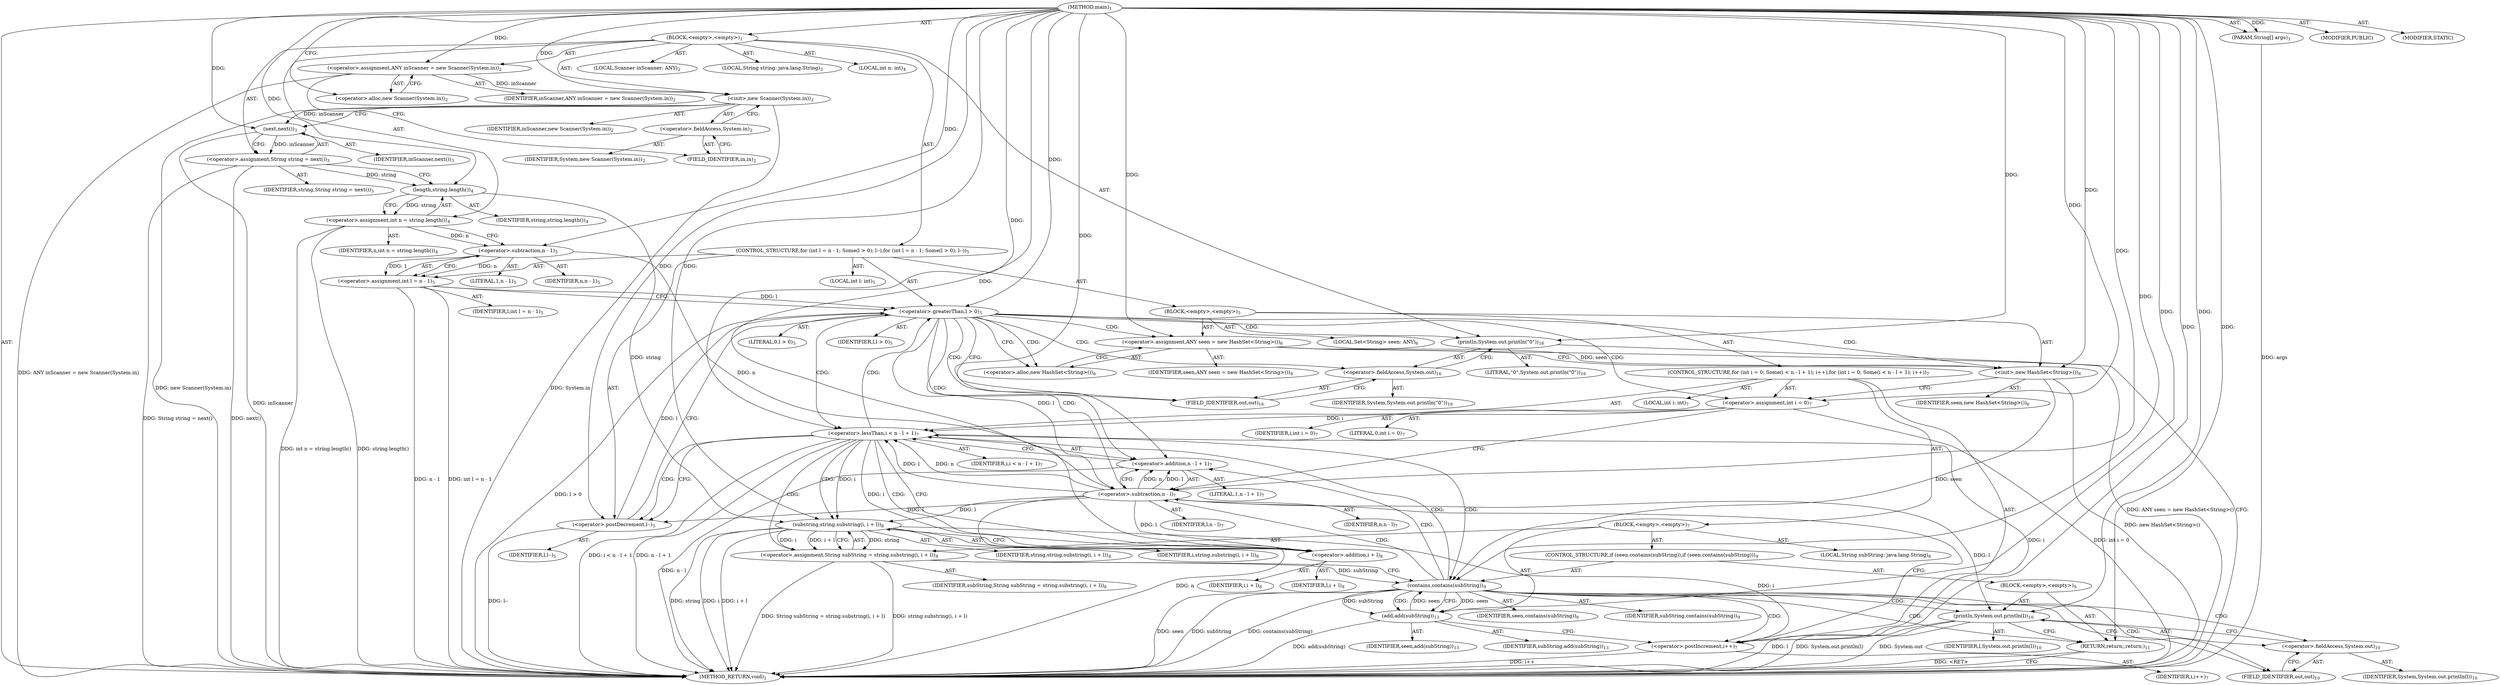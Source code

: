 digraph "main" {  
"21" [label = <(METHOD,main)<SUB>1</SUB>> ]
"22" [label = <(PARAM,String[] args)<SUB>1</SUB>> ]
"23" [label = <(BLOCK,&lt;empty&gt;,&lt;empty&gt;)<SUB>1</SUB>> ]
"4" [label = <(LOCAL,Scanner inScanner: ANY)<SUB>2</SUB>> ]
"24" [label = <(&lt;operator&gt;.assignment,ANY inScanner = new Scanner(System.in))<SUB>2</SUB>> ]
"25" [label = <(IDENTIFIER,inScanner,ANY inScanner = new Scanner(System.in))<SUB>2</SUB>> ]
"26" [label = <(&lt;operator&gt;.alloc,new Scanner(System.in))<SUB>2</SUB>> ]
"27" [label = <(&lt;init&gt;,new Scanner(System.in))<SUB>2</SUB>> ]
"3" [label = <(IDENTIFIER,inScanner,new Scanner(System.in))<SUB>2</SUB>> ]
"28" [label = <(&lt;operator&gt;.fieldAccess,System.in)<SUB>2</SUB>> ]
"29" [label = <(IDENTIFIER,System,new Scanner(System.in))<SUB>2</SUB>> ]
"30" [label = <(FIELD_IDENTIFIER,in,in)<SUB>2</SUB>> ]
"31" [label = <(LOCAL,String string: java.lang.String)<SUB>3</SUB>> ]
"32" [label = <(&lt;operator&gt;.assignment,String string = next())<SUB>3</SUB>> ]
"33" [label = <(IDENTIFIER,string,String string = next())<SUB>3</SUB>> ]
"34" [label = <(next,next())<SUB>3</SUB>> ]
"35" [label = <(IDENTIFIER,inScanner,next())<SUB>3</SUB>> ]
"36" [label = <(LOCAL,int n: int)<SUB>4</SUB>> ]
"37" [label = <(&lt;operator&gt;.assignment,int n = string.length())<SUB>4</SUB>> ]
"38" [label = <(IDENTIFIER,n,int n = string.length())<SUB>4</SUB>> ]
"39" [label = <(length,string.length())<SUB>4</SUB>> ]
"40" [label = <(IDENTIFIER,string,string.length())<SUB>4</SUB>> ]
"41" [label = <(CONTROL_STRUCTURE,for (int l = n - 1; Some(l &gt; 0); l--),for (int l = n - 1; Some(l &gt; 0); l--))<SUB>5</SUB>> ]
"42" [label = <(LOCAL,int l: int)<SUB>5</SUB>> ]
"43" [label = <(&lt;operator&gt;.assignment,int l = n - 1)<SUB>5</SUB>> ]
"44" [label = <(IDENTIFIER,l,int l = n - 1)<SUB>5</SUB>> ]
"45" [label = <(&lt;operator&gt;.subtraction,n - 1)<SUB>5</SUB>> ]
"46" [label = <(IDENTIFIER,n,n - 1)<SUB>5</SUB>> ]
"47" [label = <(LITERAL,1,n - 1)<SUB>5</SUB>> ]
"48" [label = <(&lt;operator&gt;.greaterThan,l &gt; 0)<SUB>5</SUB>> ]
"49" [label = <(IDENTIFIER,l,l &gt; 0)<SUB>5</SUB>> ]
"50" [label = <(LITERAL,0,l &gt; 0)<SUB>5</SUB>> ]
"51" [label = <(&lt;operator&gt;.postDecrement,l--)<SUB>5</SUB>> ]
"52" [label = <(IDENTIFIER,l,l--)<SUB>5</SUB>> ]
"53" [label = <(BLOCK,&lt;empty&gt;,&lt;empty&gt;)<SUB>5</SUB>> ]
"6" [label = <(LOCAL,Set&lt;String&gt; seen: ANY)<SUB>6</SUB>> ]
"54" [label = <(&lt;operator&gt;.assignment,ANY seen = new HashSet&lt;String&gt;())<SUB>6</SUB>> ]
"55" [label = <(IDENTIFIER,seen,ANY seen = new HashSet&lt;String&gt;())<SUB>6</SUB>> ]
"56" [label = <(&lt;operator&gt;.alloc,new HashSet&lt;String&gt;())<SUB>6</SUB>> ]
"57" [label = <(&lt;init&gt;,new HashSet&lt;String&gt;())<SUB>6</SUB>> ]
"5" [label = <(IDENTIFIER,seen,new HashSet&lt;String&gt;())<SUB>6</SUB>> ]
"58" [label = <(CONTROL_STRUCTURE,for (int i = 0; Some(i &lt; n - l + 1); i++),for (int i = 0; Some(i &lt; n - l + 1); i++))<SUB>7</SUB>> ]
"59" [label = <(LOCAL,int i: int)<SUB>7</SUB>> ]
"60" [label = <(&lt;operator&gt;.assignment,int i = 0)<SUB>7</SUB>> ]
"61" [label = <(IDENTIFIER,i,int i = 0)<SUB>7</SUB>> ]
"62" [label = <(LITERAL,0,int i = 0)<SUB>7</SUB>> ]
"63" [label = <(&lt;operator&gt;.lessThan,i &lt; n - l + 1)<SUB>7</SUB>> ]
"64" [label = <(IDENTIFIER,i,i &lt; n - l + 1)<SUB>7</SUB>> ]
"65" [label = <(&lt;operator&gt;.addition,n - l + 1)<SUB>7</SUB>> ]
"66" [label = <(&lt;operator&gt;.subtraction,n - l)<SUB>7</SUB>> ]
"67" [label = <(IDENTIFIER,n,n - l)<SUB>7</SUB>> ]
"68" [label = <(IDENTIFIER,l,n - l)<SUB>7</SUB>> ]
"69" [label = <(LITERAL,1,n - l + 1)<SUB>7</SUB>> ]
"70" [label = <(&lt;operator&gt;.postIncrement,i++)<SUB>7</SUB>> ]
"71" [label = <(IDENTIFIER,i,i++)<SUB>7</SUB>> ]
"72" [label = <(BLOCK,&lt;empty&gt;,&lt;empty&gt;)<SUB>7</SUB>> ]
"73" [label = <(LOCAL,String subString: java.lang.String)<SUB>8</SUB>> ]
"74" [label = <(&lt;operator&gt;.assignment,String subString = string.substring(i, i + l))<SUB>8</SUB>> ]
"75" [label = <(IDENTIFIER,subString,String subString = string.substring(i, i + l))<SUB>8</SUB>> ]
"76" [label = <(substring,string.substring(i, i + l))<SUB>8</SUB>> ]
"77" [label = <(IDENTIFIER,string,string.substring(i, i + l))<SUB>8</SUB>> ]
"78" [label = <(IDENTIFIER,i,string.substring(i, i + l))<SUB>8</SUB>> ]
"79" [label = <(&lt;operator&gt;.addition,i + l)<SUB>8</SUB>> ]
"80" [label = <(IDENTIFIER,i,i + l)<SUB>8</SUB>> ]
"81" [label = <(IDENTIFIER,l,i + l)<SUB>8</SUB>> ]
"82" [label = <(CONTROL_STRUCTURE,if (seen.contains(subString)),if (seen.contains(subString)))<SUB>9</SUB>> ]
"83" [label = <(contains,contains(subString))<SUB>9</SUB>> ]
"84" [label = <(IDENTIFIER,seen,contains(subString))<SUB>9</SUB>> ]
"85" [label = <(IDENTIFIER,subString,contains(subString))<SUB>9</SUB>> ]
"86" [label = <(BLOCK,&lt;empty&gt;,&lt;empty&gt;)<SUB>9</SUB>> ]
"87" [label = <(println,System.out.println(l))<SUB>10</SUB>> ]
"88" [label = <(&lt;operator&gt;.fieldAccess,System.out)<SUB>10</SUB>> ]
"89" [label = <(IDENTIFIER,System,System.out.println(l))<SUB>10</SUB>> ]
"90" [label = <(FIELD_IDENTIFIER,out,out)<SUB>10</SUB>> ]
"91" [label = <(IDENTIFIER,l,System.out.println(l))<SUB>10</SUB>> ]
"92" [label = <(RETURN,return;,return;)<SUB>11</SUB>> ]
"93" [label = <(add,add(subString))<SUB>13</SUB>> ]
"94" [label = <(IDENTIFIER,seen,add(subString))<SUB>13</SUB>> ]
"95" [label = <(IDENTIFIER,subString,add(subString))<SUB>13</SUB>> ]
"96" [label = <(println,System.out.println(&quot;0&quot;))<SUB>16</SUB>> ]
"97" [label = <(&lt;operator&gt;.fieldAccess,System.out)<SUB>16</SUB>> ]
"98" [label = <(IDENTIFIER,System,System.out.println(&quot;0&quot;))<SUB>16</SUB>> ]
"99" [label = <(FIELD_IDENTIFIER,out,out)<SUB>16</SUB>> ]
"100" [label = <(LITERAL,&quot;0&quot;,System.out.println(&quot;0&quot;))<SUB>16</SUB>> ]
"101" [label = <(MODIFIER,PUBLIC)> ]
"102" [label = <(MODIFIER,STATIC)> ]
"103" [label = <(METHOD_RETURN,void)<SUB>1</SUB>> ]
  "21" -> "22"  [ label = "AST: "] 
  "21" -> "23"  [ label = "AST: "] 
  "21" -> "101"  [ label = "AST: "] 
  "21" -> "102"  [ label = "AST: "] 
  "21" -> "103"  [ label = "AST: "] 
  "23" -> "4"  [ label = "AST: "] 
  "23" -> "24"  [ label = "AST: "] 
  "23" -> "27"  [ label = "AST: "] 
  "23" -> "31"  [ label = "AST: "] 
  "23" -> "32"  [ label = "AST: "] 
  "23" -> "36"  [ label = "AST: "] 
  "23" -> "37"  [ label = "AST: "] 
  "23" -> "41"  [ label = "AST: "] 
  "23" -> "96"  [ label = "AST: "] 
  "24" -> "25"  [ label = "AST: "] 
  "24" -> "26"  [ label = "AST: "] 
  "27" -> "3"  [ label = "AST: "] 
  "27" -> "28"  [ label = "AST: "] 
  "28" -> "29"  [ label = "AST: "] 
  "28" -> "30"  [ label = "AST: "] 
  "32" -> "33"  [ label = "AST: "] 
  "32" -> "34"  [ label = "AST: "] 
  "34" -> "35"  [ label = "AST: "] 
  "37" -> "38"  [ label = "AST: "] 
  "37" -> "39"  [ label = "AST: "] 
  "39" -> "40"  [ label = "AST: "] 
  "41" -> "42"  [ label = "AST: "] 
  "41" -> "43"  [ label = "AST: "] 
  "41" -> "48"  [ label = "AST: "] 
  "41" -> "51"  [ label = "AST: "] 
  "41" -> "53"  [ label = "AST: "] 
  "43" -> "44"  [ label = "AST: "] 
  "43" -> "45"  [ label = "AST: "] 
  "45" -> "46"  [ label = "AST: "] 
  "45" -> "47"  [ label = "AST: "] 
  "48" -> "49"  [ label = "AST: "] 
  "48" -> "50"  [ label = "AST: "] 
  "51" -> "52"  [ label = "AST: "] 
  "53" -> "6"  [ label = "AST: "] 
  "53" -> "54"  [ label = "AST: "] 
  "53" -> "57"  [ label = "AST: "] 
  "53" -> "58"  [ label = "AST: "] 
  "54" -> "55"  [ label = "AST: "] 
  "54" -> "56"  [ label = "AST: "] 
  "57" -> "5"  [ label = "AST: "] 
  "58" -> "59"  [ label = "AST: "] 
  "58" -> "60"  [ label = "AST: "] 
  "58" -> "63"  [ label = "AST: "] 
  "58" -> "70"  [ label = "AST: "] 
  "58" -> "72"  [ label = "AST: "] 
  "60" -> "61"  [ label = "AST: "] 
  "60" -> "62"  [ label = "AST: "] 
  "63" -> "64"  [ label = "AST: "] 
  "63" -> "65"  [ label = "AST: "] 
  "65" -> "66"  [ label = "AST: "] 
  "65" -> "69"  [ label = "AST: "] 
  "66" -> "67"  [ label = "AST: "] 
  "66" -> "68"  [ label = "AST: "] 
  "70" -> "71"  [ label = "AST: "] 
  "72" -> "73"  [ label = "AST: "] 
  "72" -> "74"  [ label = "AST: "] 
  "72" -> "82"  [ label = "AST: "] 
  "72" -> "93"  [ label = "AST: "] 
  "74" -> "75"  [ label = "AST: "] 
  "74" -> "76"  [ label = "AST: "] 
  "76" -> "77"  [ label = "AST: "] 
  "76" -> "78"  [ label = "AST: "] 
  "76" -> "79"  [ label = "AST: "] 
  "79" -> "80"  [ label = "AST: "] 
  "79" -> "81"  [ label = "AST: "] 
  "82" -> "83"  [ label = "AST: "] 
  "82" -> "86"  [ label = "AST: "] 
  "83" -> "84"  [ label = "AST: "] 
  "83" -> "85"  [ label = "AST: "] 
  "86" -> "87"  [ label = "AST: "] 
  "86" -> "92"  [ label = "AST: "] 
  "87" -> "88"  [ label = "AST: "] 
  "87" -> "91"  [ label = "AST: "] 
  "88" -> "89"  [ label = "AST: "] 
  "88" -> "90"  [ label = "AST: "] 
  "93" -> "94"  [ label = "AST: "] 
  "93" -> "95"  [ label = "AST: "] 
  "96" -> "97"  [ label = "AST: "] 
  "96" -> "100"  [ label = "AST: "] 
  "97" -> "98"  [ label = "AST: "] 
  "97" -> "99"  [ label = "AST: "] 
  "24" -> "30"  [ label = "CFG: "] 
  "27" -> "34"  [ label = "CFG: "] 
  "32" -> "39"  [ label = "CFG: "] 
  "37" -> "45"  [ label = "CFG: "] 
  "96" -> "103"  [ label = "CFG: "] 
  "26" -> "24"  [ label = "CFG: "] 
  "28" -> "27"  [ label = "CFG: "] 
  "34" -> "32"  [ label = "CFG: "] 
  "39" -> "37"  [ label = "CFG: "] 
  "43" -> "48"  [ label = "CFG: "] 
  "48" -> "56"  [ label = "CFG: "] 
  "48" -> "99"  [ label = "CFG: "] 
  "51" -> "48"  [ label = "CFG: "] 
  "97" -> "96"  [ label = "CFG: "] 
  "30" -> "28"  [ label = "CFG: "] 
  "45" -> "43"  [ label = "CFG: "] 
  "54" -> "57"  [ label = "CFG: "] 
  "57" -> "60"  [ label = "CFG: "] 
  "99" -> "97"  [ label = "CFG: "] 
  "56" -> "54"  [ label = "CFG: "] 
  "60" -> "66"  [ label = "CFG: "] 
  "63" -> "79"  [ label = "CFG: "] 
  "63" -> "51"  [ label = "CFG: "] 
  "70" -> "66"  [ label = "CFG: "] 
  "65" -> "63"  [ label = "CFG: "] 
  "74" -> "83"  [ label = "CFG: "] 
  "93" -> "70"  [ label = "CFG: "] 
  "66" -> "65"  [ label = "CFG: "] 
  "76" -> "74"  [ label = "CFG: "] 
  "83" -> "90"  [ label = "CFG: "] 
  "83" -> "93"  [ label = "CFG: "] 
  "79" -> "76"  [ label = "CFG: "] 
  "87" -> "92"  [ label = "CFG: "] 
  "92" -> "103"  [ label = "CFG: "] 
  "88" -> "87"  [ label = "CFG: "] 
  "90" -> "88"  [ label = "CFG: "] 
  "21" -> "26"  [ label = "CFG: "] 
  "92" -> "103"  [ label = "DDG: &lt;RET&gt;"] 
  "22" -> "103"  [ label = "DDG: args"] 
  "24" -> "103"  [ label = "DDG: ANY inScanner = new Scanner(System.in)"] 
  "27" -> "103"  [ label = "DDG: System.in"] 
  "27" -> "103"  [ label = "DDG: new Scanner(System.in)"] 
  "34" -> "103"  [ label = "DDG: inScanner"] 
  "32" -> "103"  [ label = "DDG: next()"] 
  "32" -> "103"  [ label = "DDG: String string = next()"] 
  "37" -> "103"  [ label = "DDG: string.length()"] 
  "37" -> "103"  [ label = "DDG: int n = string.length()"] 
  "43" -> "103"  [ label = "DDG: n - 1"] 
  "43" -> "103"  [ label = "DDG: int l = n - 1"] 
  "48" -> "103"  [ label = "DDG: l &gt; 0"] 
  "54" -> "103"  [ label = "DDG: ANY seen = new HashSet&lt;String&gt;()"] 
  "57" -> "103"  [ label = "DDG: new HashSet&lt;String&gt;()"] 
  "60" -> "103"  [ label = "DDG: int i = 0"] 
  "66" -> "103"  [ label = "DDG: n"] 
  "65" -> "103"  [ label = "DDG: n - l"] 
  "63" -> "103"  [ label = "DDG: n - l + 1"] 
  "63" -> "103"  [ label = "DDG: i &lt; n - l + 1"] 
  "51" -> "103"  [ label = "DDG: l--"] 
  "76" -> "103"  [ label = "DDG: string"] 
  "76" -> "103"  [ label = "DDG: i"] 
  "76" -> "103"  [ label = "DDG: i + l"] 
  "74" -> "103"  [ label = "DDG: string.substring(i, i + l)"] 
  "74" -> "103"  [ label = "DDG: String subString = string.substring(i, i + l)"] 
  "83" -> "103"  [ label = "DDG: seen"] 
  "83" -> "103"  [ label = "DDG: subString"] 
  "83" -> "103"  [ label = "DDG: contains(subString)"] 
  "93" -> "103"  [ label = "DDG: add(subString)"] 
  "70" -> "103"  [ label = "DDG: i++"] 
  "87" -> "103"  [ label = "DDG: System.out"] 
  "87" -> "103"  [ label = "DDG: l"] 
  "87" -> "103"  [ label = "DDG: System.out.println(l)"] 
  "21" -> "22"  [ label = "DDG: "] 
  "21" -> "24"  [ label = "DDG: "] 
  "34" -> "32"  [ label = "DDG: inScanner"] 
  "39" -> "37"  [ label = "DDG: string"] 
  "24" -> "27"  [ label = "DDG: inScanner"] 
  "21" -> "27"  [ label = "DDG: "] 
  "45" -> "43"  [ label = "DDG: n"] 
  "45" -> "43"  [ label = "DDG: 1"] 
  "21" -> "96"  [ label = "DDG: "] 
  "27" -> "34"  [ label = "DDG: inScanner"] 
  "21" -> "34"  [ label = "DDG: "] 
  "32" -> "39"  [ label = "DDG: string"] 
  "21" -> "39"  [ label = "DDG: "] 
  "43" -> "48"  [ label = "DDG: l"] 
  "51" -> "48"  [ label = "DDG: l"] 
  "21" -> "48"  [ label = "DDG: "] 
  "66" -> "51"  [ label = "DDG: l"] 
  "21" -> "51"  [ label = "DDG: "] 
  "21" -> "54"  [ label = "DDG: "] 
  "37" -> "45"  [ label = "DDG: n"] 
  "21" -> "45"  [ label = "DDG: "] 
  "54" -> "57"  [ label = "DDG: seen"] 
  "21" -> "57"  [ label = "DDG: "] 
  "21" -> "60"  [ label = "DDG: "] 
  "60" -> "63"  [ label = "DDG: i"] 
  "70" -> "63"  [ label = "DDG: i"] 
  "21" -> "63"  [ label = "DDG: "] 
  "66" -> "63"  [ label = "DDG: n"] 
  "66" -> "63"  [ label = "DDG: l"] 
  "76" -> "70"  [ label = "DDG: i"] 
  "21" -> "70"  [ label = "DDG: "] 
  "76" -> "74"  [ label = "DDG: string"] 
  "76" -> "74"  [ label = "DDG: i"] 
  "76" -> "74"  [ label = "DDG: i + l"] 
  "66" -> "65"  [ label = "DDG: n"] 
  "66" -> "65"  [ label = "DDG: l"] 
  "21" -> "65"  [ label = "DDG: "] 
  "83" -> "93"  [ label = "DDG: seen"] 
  "21" -> "93"  [ label = "DDG: "] 
  "83" -> "93"  [ label = "DDG: subString"] 
  "45" -> "66"  [ label = "DDG: n"] 
  "21" -> "66"  [ label = "DDG: "] 
  "48" -> "66"  [ label = "DDG: l"] 
  "39" -> "76"  [ label = "DDG: string"] 
  "21" -> "76"  [ label = "DDG: "] 
  "63" -> "76"  [ label = "DDG: i"] 
  "66" -> "76"  [ label = "DDG: l"] 
  "57" -> "83"  [ label = "DDG: seen"] 
  "93" -> "83"  [ label = "DDG: seen"] 
  "21" -> "83"  [ label = "DDG: "] 
  "74" -> "83"  [ label = "DDG: subString"] 
  "21" -> "92"  [ label = "DDG: "] 
  "63" -> "79"  [ label = "DDG: i"] 
  "21" -> "79"  [ label = "DDG: "] 
  "66" -> "79"  [ label = "DDG: l"] 
  "21" -> "87"  [ label = "DDG: "] 
  "66" -> "87"  [ label = "DDG: l"] 
  "48" -> "60"  [ label = "CDG: "] 
  "48" -> "96"  [ label = "CDG: "] 
  "48" -> "57"  [ label = "CDG: "] 
  "48" -> "66"  [ label = "CDG: "] 
  "48" -> "99"  [ label = "CDG: "] 
  "48" -> "56"  [ label = "CDG: "] 
  "48" -> "63"  [ label = "CDG: "] 
  "48" -> "65"  [ label = "CDG: "] 
  "48" -> "97"  [ label = "CDG: "] 
  "48" -> "54"  [ label = "CDG: "] 
  "63" -> "48"  [ label = "CDG: "] 
  "63" -> "51"  [ label = "CDG: "] 
  "63" -> "83"  [ label = "CDG: "] 
  "63" -> "74"  [ label = "CDG: "] 
  "63" -> "76"  [ label = "CDG: "] 
  "63" -> "79"  [ label = "CDG: "] 
  "83" -> "66"  [ label = "CDG: "] 
  "83" -> "88"  [ label = "CDG: "] 
  "83" -> "70"  [ label = "CDG: "] 
  "83" -> "92"  [ label = "CDG: "] 
  "83" -> "63"  [ label = "CDG: "] 
  "83" -> "65"  [ label = "CDG: "] 
  "83" -> "87"  [ label = "CDG: "] 
  "83" -> "93"  [ label = "CDG: "] 
  "83" -> "90"  [ label = "CDG: "] 
}
